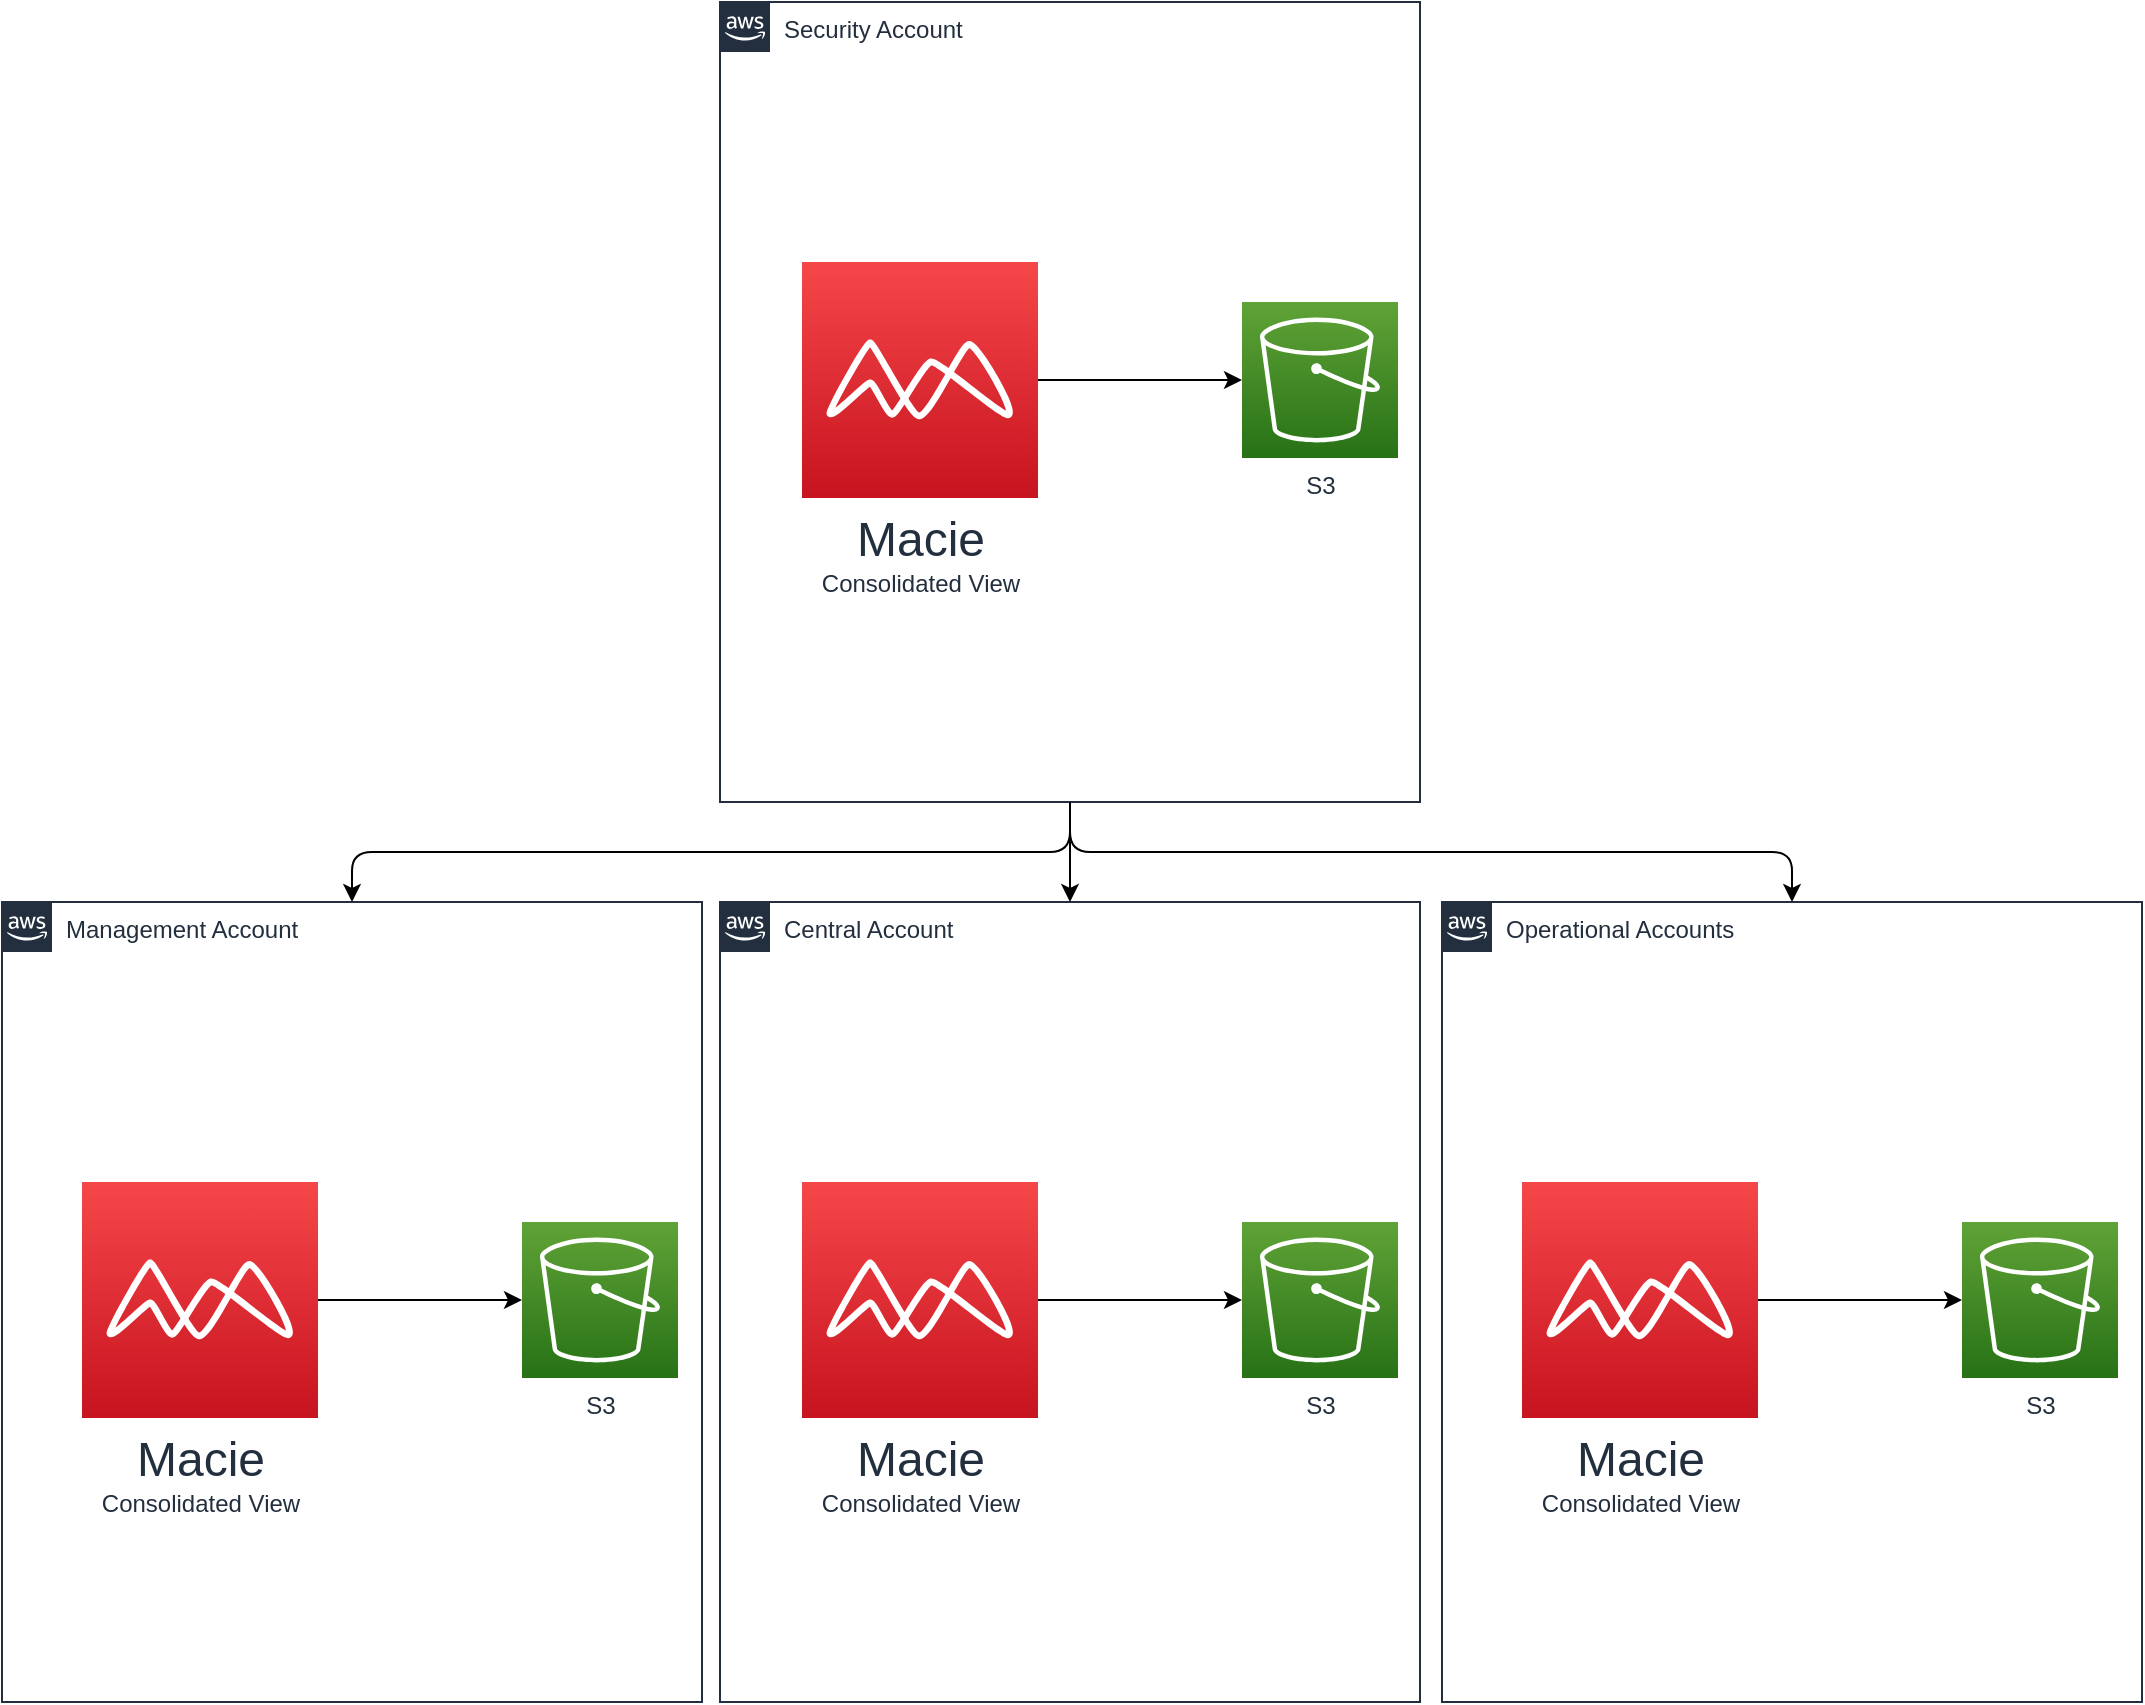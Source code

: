 <mxfile version="14.1.8" type="device"><diagram id="qfXY409_C20SVCnT7yXU" name="Page-1"><mxGraphModel dx="1734" dy="572" grid="1" gridSize="10" guides="1" tooltips="1" connect="1" arrows="1" fold="1" page="1" pageScale="1" pageWidth="827" pageHeight="1169" math="0" shadow="0"><root><mxCell id="0"/><mxCell id="1" parent="0"/><mxCell id="PoezTgJ_oLQGZbJIxzCg-2" value="Security Account" style="points=[[0,0],[0.25,0],[0.5,0],[0.75,0],[1,0],[1,0.25],[1,0.5],[1,0.75],[1,1],[0.75,1],[0.5,1],[0.25,1],[0,1],[0,0.75],[0,0.5],[0,0.25]];outlineConnect=0;gradientColor=none;html=1;whiteSpace=wrap;fontSize=12;fontStyle=0;shape=mxgraph.aws4.group;grIcon=mxgraph.aws4.group_aws_cloud_alt;strokeColor=#232F3E;fillColor=none;verticalAlign=top;align=left;spacingLeft=30;fontColor=#232F3E;dashed=0;" parent="1" vertex="1"><mxGeometry x="239" y="30" width="350" height="400" as="geometry"/></mxCell><mxCell id="PoezTgJ_oLQGZbJIxzCg-10" value="Management Account" style="points=[[0,0],[0.25,0],[0.5,0],[0.75,0],[1,0],[1,0.25],[1,0.5],[1,0.75],[1,1],[0.75,1],[0.5,1],[0.25,1],[0,1],[0,0.75],[0,0.5],[0,0.25]];outlineConnect=0;gradientColor=none;html=1;whiteSpace=wrap;fontSize=12;fontStyle=0;shape=mxgraph.aws4.group;grIcon=mxgraph.aws4.group_aws_cloud_alt;strokeColor=#232F3E;fillColor=none;verticalAlign=top;align=left;spacingLeft=30;fontColor=#232F3E;dashed=0;" parent="1" vertex="1"><mxGeometry x="-120" y="480" width="350" height="400" as="geometry"/></mxCell><mxCell id="PoezTgJ_oLQGZbJIxzCg-18" value="Central Account" style="points=[[0,0],[0.25,0],[0.5,0],[0.75,0],[1,0],[1,0.25],[1,0.5],[1,0.75],[1,1],[0.75,1],[0.5,1],[0.25,1],[0,1],[0,0.75],[0,0.5],[0,0.25]];outlineConnect=0;gradientColor=none;html=1;whiteSpace=wrap;fontSize=12;fontStyle=0;shape=mxgraph.aws4.group;grIcon=mxgraph.aws4.group_aws_cloud_alt;strokeColor=#232F3E;fillColor=none;verticalAlign=top;align=left;spacingLeft=30;fontColor=#232F3E;dashed=0;" parent="1" vertex="1"><mxGeometry x="239" y="480" width="350" height="400" as="geometry"/></mxCell><mxCell id="PoezTgJ_oLQGZbJIxzCg-26" value="Operational Accounts" style="points=[[0,0],[0.25,0],[0.5,0],[0.75,0],[1,0],[1,0.25],[1,0.5],[1,0.75],[1,1],[0.75,1],[0.5,1],[0.25,1],[0,1],[0,0.75],[0,0.5],[0,0.25]];outlineConnect=0;gradientColor=none;html=1;whiteSpace=wrap;fontSize=12;fontStyle=0;shape=mxgraph.aws4.group;grIcon=mxgraph.aws4.group_aws_cloud_alt;strokeColor=#232F3E;fillColor=none;verticalAlign=top;align=left;spacingLeft=30;fontColor=#232F3E;dashed=0;" parent="1" vertex="1"><mxGeometry x="600" y="480" width="350" height="400" as="geometry"/></mxCell><mxCell id="PoezTgJ_oLQGZbJIxzCg-36" style="edgeStyle=orthogonalEdgeStyle;rounded=1;orthogonalLoop=1;jettySize=auto;html=1;exitX=0.5;exitY=1;exitDx=0;exitDy=0;" parent="1" source="PoezTgJ_oLQGZbJIxzCg-2" target="PoezTgJ_oLQGZbJIxzCg-26" edge="1"><mxGeometry relative="1" as="geometry"/></mxCell><mxCell id="PoezTgJ_oLQGZbJIxzCg-35" style="edgeStyle=orthogonalEdgeStyle;rounded=1;orthogonalLoop=1;jettySize=auto;html=1;exitX=0.5;exitY=1;exitDx=0;exitDy=0;entryX=0.5;entryY=0;entryDx=0;entryDy=0;" parent="1" source="PoezTgJ_oLQGZbJIxzCg-2" target="PoezTgJ_oLQGZbJIxzCg-10" edge="1"><mxGeometry relative="1" as="geometry"/></mxCell><mxCell id="PoezTgJ_oLQGZbJIxzCg-34" style="edgeStyle=orthogonalEdgeStyle;rounded=1;orthogonalLoop=1;jettySize=auto;html=1;entryX=0.5;entryY=0;entryDx=0;entryDy=0;" parent="1" source="PoezTgJ_oLQGZbJIxzCg-2" target="PoezTgJ_oLQGZbJIxzCg-18" edge="1"><mxGeometry relative="1" as="geometry"/></mxCell><mxCell id="PoezTgJ_oLQGZbJIxzCg-37" value="SecurityHub" style="" parent="0" visible="0"/><mxCell id="PoezTgJ_oLQGZbJIxzCg-8" style="edgeStyle=orthogonalEdgeStyle;rounded=0;orthogonalLoop=1;jettySize=auto;html=1;" parent="PoezTgJ_oLQGZbJIxzCg-37" source="PoezTgJ_oLQGZbJIxzCg-39" target="PoezTgJ_oLQGZbJIxzCg-5" edge="1"><mxGeometry relative="1" as="geometry"/></mxCell><mxCell id="PoezTgJ_oLQGZbJIxzCg-45" style="edgeStyle=orthogonalEdgeStyle;rounded=1;orthogonalLoop=1;jettySize=auto;html=1;" parent="PoezTgJ_oLQGZbJIxzCg-37" source="PoezTgJ_oLQGZbJIxzCg-3" target="PoezTgJ_oLQGZbJIxzCg-5" edge="1"><mxGeometry relative="1" as="geometry"/></mxCell><mxCell id="PoezTgJ_oLQGZbJIxzCg-46" style="edgeStyle=orthogonalEdgeStyle;rounded=1;orthogonalLoop=1;jettySize=auto;html=1;" parent="PoezTgJ_oLQGZbJIxzCg-37" source="PoezTgJ_oLQGZbJIxzCg-3" target="PoezTgJ_oLQGZbJIxzCg-4" edge="1"><mxGeometry relative="1" as="geometry"><Array as="points"><mxPoint x="450" y="220"/><mxPoint x="450" y="99"/></Array></mxGeometry></mxCell><mxCell id="PoezTgJ_oLQGZbJIxzCg-47" style="edgeStyle=orthogonalEdgeStyle;rounded=1;orthogonalLoop=1;jettySize=auto;html=1;" parent="PoezTgJ_oLQGZbJIxzCg-37" source="PoezTgJ_oLQGZbJIxzCg-3" target="PoezTgJ_oLQGZbJIxzCg-6" edge="1"><mxGeometry relative="1" as="geometry"><Array as="points"><mxPoint x="450" y="220"/><mxPoint x="450" y="339"/></Array></mxGeometry></mxCell><mxCell id="PoezTgJ_oLQGZbJIxzCg-3" value="AWS Security Hub&lt;br&gt;Consolidated View" style="outlineConnect=0;fontColor=#232F3E;gradientColor=#F54749;gradientDirection=north;fillColor=#C7131F;strokeColor=#ffffff;dashed=0;verticalLabelPosition=bottom;verticalAlign=top;align=center;html=1;fontSize=12;fontStyle=0;aspect=fixed;shape=mxgraph.aws4.resourceIcon;resIcon=mxgraph.aws4.security_hub;snapToPoint=1;" parent="PoezTgJ_oLQGZbJIxzCg-37" vertex="1"><mxGeometry x="280" y="160" width="120" height="120" as="geometry"/></mxCell><mxCell id="PoezTgJ_oLQGZbJIxzCg-4" value="AWS Config" style="outlineConnect=0;fontColor=#232F3E;gradientColor=#F34482;gradientDirection=north;fillColor=#BC1356;strokeColor=#ffffff;dashed=0;verticalLabelPosition=bottom;verticalAlign=top;align=center;html=1;fontSize=12;fontStyle=0;aspect=fixed;shape=mxgraph.aws4.resourceIcon;resIcon=mxgraph.aws4.config;" parent="PoezTgJ_oLQGZbJIxzCg-37" vertex="1"><mxGeometry x="499" y="60" width="78" height="78" as="geometry"/></mxCell><mxCell id="PoezTgJ_oLQGZbJIxzCg-5" value="Amazon&lt;br&gt;GuardDuty" style="outlineConnect=0;fontColor=#232F3E;gradientColor=#F54749;gradientDirection=north;fillColor=#C7131F;strokeColor=#ffffff;dashed=0;verticalLabelPosition=bottom;verticalAlign=top;align=center;html=1;fontSize=12;fontStyle=0;aspect=fixed;shape=mxgraph.aws4.resourceIcon;resIcon=mxgraph.aws4.guardduty;" parent="PoezTgJ_oLQGZbJIxzCg-37" vertex="1"><mxGeometry x="499" y="181" width="78" height="78" as="geometry"/></mxCell><mxCell id="PoezTgJ_oLQGZbJIxzCg-6" value="Amazon&lt;br&gt;Inspector" style="outlineConnect=0;fontColor=#232F3E;gradientColor=#F54749;gradientDirection=north;fillColor=#C7131F;strokeColor=#ffffff;dashed=0;verticalLabelPosition=bottom;verticalAlign=top;align=center;html=1;fontSize=12;fontStyle=0;aspect=fixed;shape=mxgraph.aws4.resourceIcon;resIcon=mxgraph.aws4.inspector;" parent="PoezTgJ_oLQGZbJIxzCg-37" vertex="1"><mxGeometry x="499" y="300" width="78" height="78" as="geometry"/></mxCell><mxCell id="PoezTgJ_oLQGZbJIxzCg-11" style="edgeStyle=orthogonalEdgeStyle;rounded=1;orthogonalLoop=1;jettySize=auto;html=1;" parent="PoezTgJ_oLQGZbJIxzCg-37" source="PoezTgJ_oLQGZbJIxzCg-14" target="PoezTgJ_oLQGZbJIxzCg-15" edge="1"><mxGeometry relative="1" as="geometry"><Array as="points"><mxPoint x="100" y="669"/><mxPoint x="100" y="549"/></Array></mxGeometry></mxCell><mxCell id="PoezTgJ_oLQGZbJIxzCg-12" style="edgeStyle=orthogonalEdgeStyle;rounded=0;orthogonalLoop=1;jettySize=auto;html=1;" parent="PoezTgJ_oLQGZbJIxzCg-37" source="PoezTgJ_oLQGZbJIxzCg-14" target="PoezTgJ_oLQGZbJIxzCg-16" edge="1"><mxGeometry relative="1" as="geometry"/></mxCell><mxCell id="PoezTgJ_oLQGZbJIxzCg-13" style="edgeStyle=orthogonalEdgeStyle;rounded=1;orthogonalLoop=1;jettySize=auto;html=1;" parent="PoezTgJ_oLQGZbJIxzCg-37" source="PoezTgJ_oLQGZbJIxzCg-14" target="PoezTgJ_oLQGZbJIxzCg-17" edge="1"><mxGeometry relative="1" as="geometry"><Array as="points"><mxPoint x="100" y="669"/><mxPoint x="100" y="789"/></Array></mxGeometry></mxCell><mxCell id="PoezTgJ_oLQGZbJIxzCg-14" value="AWS Security Hub" style="outlineConnect=0;fontColor=#232F3E;gradientColor=#F54749;gradientDirection=north;fillColor=#C7131F;strokeColor=#ffffff;dashed=0;verticalLabelPosition=bottom;verticalAlign=top;align=center;html=1;fontSize=12;fontStyle=0;aspect=fixed;shape=mxgraph.aws4.resourceIcon;resIcon=mxgraph.aws4.security_hub;" parent="PoezTgJ_oLQGZbJIxzCg-37" vertex="1"><mxGeometry x="-100" y="595" width="148" height="148" as="geometry"/></mxCell><mxCell id="PoezTgJ_oLQGZbJIxzCg-15" value="AWS Config" style="outlineConnect=0;fontColor=#232F3E;gradientColor=#F34482;gradientDirection=north;fillColor=#BC1356;strokeColor=#ffffff;dashed=0;verticalLabelPosition=bottom;verticalAlign=top;align=center;html=1;fontSize=12;fontStyle=0;aspect=fixed;shape=mxgraph.aws4.resourceIcon;resIcon=mxgraph.aws4.config;" parent="PoezTgJ_oLQGZbJIxzCg-37" vertex="1"><mxGeometry x="140" y="510" width="78" height="78" as="geometry"/></mxCell><mxCell id="PoezTgJ_oLQGZbJIxzCg-16" value="Amazon&lt;br&gt;GuardDuty" style="outlineConnect=0;fontColor=#232F3E;gradientColor=#F54749;gradientDirection=north;fillColor=#C7131F;strokeColor=#ffffff;dashed=0;verticalLabelPosition=bottom;verticalAlign=top;align=center;html=1;fontSize=12;fontStyle=0;aspect=fixed;shape=mxgraph.aws4.resourceIcon;resIcon=mxgraph.aws4.guardduty;" parent="PoezTgJ_oLQGZbJIxzCg-37" vertex="1"><mxGeometry x="140" y="630" width="78" height="78" as="geometry"/></mxCell><mxCell id="PoezTgJ_oLQGZbJIxzCg-17" value="Amazon&lt;br&gt;Inspector" style="outlineConnect=0;fontColor=#232F3E;gradientColor=#F54749;gradientDirection=north;fillColor=#C7131F;strokeColor=#ffffff;dashed=0;verticalLabelPosition=bottom;verticalAlign=top;align=center;html=1;fontSize=12;fontStyle=0;aspect=fixed;shape=mxgraph.aws4.resourceIcon;resIcon=mxgraph.aws4.inspector;" parent="PoezTgJ_oLQGZbJIxzCg-37" vertex="1"><mxGeometry x="140" y="750" width="78" height="78" as="geometry"/></mxCell><mxCell id="PoezTgJ_oLQGZbJIxzCg-19" style="edgeStyle=orthogonalEdgeStyle;rounded=1;orthogonalLoop=1;jettySize=auto;html=1;" parent="PoezTgJ_oLQGZbJIxzCg-37" source="PoezTgJ_oLQGZbJIxzCg-22" target="PoezTgJ_oLQGZbJIxzCg-23" edge="1"><mxGeometry relative="1" as="geometry"><Array as="points"><mxPoint x="459" y="669"/><mxPoint x="459" y="549"/></Array></mxGeometry></mxCell><mxCell id="PoezTgJ_oLQGZbJIxzCg-20" style="edgeStyle=orthogonalEdgeStyle;rounded=0;orthogonalLoop=1;jettySize=auto;html=1;" parent="PoezTgJ_oLQGZbJIxzCg-37" source="PoezTgJ_oLQGZbJIxzCg-22" target="PoezTgJ_oLQGZbJIxzCg-24" edge="1"><mxGeometry relative="1" as="geometry"/></mxCell><mxCell id="PoezTgJ_oLQGZbJIxzCg-21" style="edgeStyle=orthogonalEdgeStyle;rounded=1;orthogonalLoop=1;jettySize=auto;html=1;" parent="PoezTgJ_oLQGZbJIxzCg-37" source="PoezTgJ_oLQGZbJIxzCg-22" target="PoezTgJ_oLQGZbJIxzCg-25" edge="1"><mxGeometry relative="1" as="geometry"><Array as="points"><mxPoint x="459" y="669"/><mxPoint x="459" y="789"/></Array></mxGeometry></mxCell><mxCell id="PoezTgJ_oLQGZbJIxzCg-22" value="AWS Security Hub" style="outlineConnect=0;fontColor=#232F3E;gradientColor=#F54749;gradientDirection=north;fillColor=#C7131F;strokeColor=#ffffff;dashed=0;verticalLabelPosition=bottom;verticalAlign=top;align=center;html=1;fontSize=12;fontStyle=0;aspect=fixed;shape=mxgraph.aws4.resourceIcon;resIcon=mxgraph.aws4.security_hub;" parent="PoezTgJ_oLQGZbJIxzCg-37" vertex="1"><mxGeometry x="259" y="595" width="148" height="148" as="geometry"/></mxCell><mxCell id="PoezTgJ_oLQGZbJIxzCg-23" value="AWS Config" style="outlineConnect=0;fontColor=#232F3E;gradientColor=#F34482;gradientDirection=north;fillColor=#BC1356;strokeColor=#ffffff;dashed=0;verticalLabelPosition=bottom;verticalAlign=top;align=center;html=1;fontSize=12;fontStyle=0;aspect=fixed;shape=mxgraph.aws4.resourceIcon;resIcon=mxgraph.aws4.config;" parent="PoezTgJ_oLQGZbJIxzCg-37" vertex="1"><mxGeometry x="499" y="510" width="78" height="78" as="geometry"/></mxCell><mxCell id="PoezTgJ_oLQGZbJIxzCg-24" value="Amazon&lt;br&gt;GuardDuty" style="outlineConnect=0;fontColor=#232F3E;gradientColor=#F54749;gradientDirection=north;fillColor=#C7131F;strokeColor=#ffffff;dashed=0;verticalLabelPosition=bottom;verticalAlign=top;align=center;html=1;fontSize=12;fontStyle=0;aspect=fixed;shape=mxgraph.aws4.resourceIcon;resIcon=mxgraph.aws4.guardduty;" parent="PoezTgJ_oLQGZbJIxzCg-37" vertex="1"><mxGeometry x="499" y="630" width="78" height="78" as="geometry"/></mxCell><mxCell id="PoezTgJ_oLQGZbJIxzCg-25" value="Amazon&lt;br&gt;Inspector" style="outlineConnect=0;fontColor=#232F3E;gradientColor=#F54749;gradientDirection=north;fillColor=#C7131F;strokeColor=#ffffff;dashed=0;verticalLabelPosition=bottom;verticalAlign=top;align=center;html=1;fontSize=12;fontStyle=0;aspect=fixed;shape=mxgraph.aws4.resourceIcon;resIcon=mxgraph.aws4.inspector;" parent="PoezTgJ_oLQGZbJIxzCg-37" vertex="1"><mxGeometry x="499" y="750" width="78" height="78" as="geometry"/></mxCell><mxCell id="PoezTgJ_oLQGZbJIxzCg-27" style="edgeStyle=orthogonalEdgeStyle;rounded=1;orthogonalLoop=1;jettySize=auto;html=1;" parent="PoezTgJ_oLQGZbJIxzCg-37" source="PoezTgJ_oLQGZbJIxzCg-30" target="PoezTgJ_oLQGZbJIxzCg-31" edge="1"><mxGeometry relative="1" as="geometry"><Array as="points"><mxPoint x="820" y="669"/><mxPoint x="820" y="549"/></Array></mxGeometry></mxCell><mxCell id="PoezTgJ_oLQGZbJIxzCg-28" style="edgeStyle=orthogonalEdgeStyle;rounded=0;orthogonalLoop=1;jettySize=auto;html=1;" parent="PoezTgJ_oLQGZbJIxzCg-37" source="PoezTgJ_oLQGZbJIxzCg-30" target="PoezTgJ_oLQGZbJIxzCg-32" edge="1"><mxGeometry relative="1" as="geometry"/></mxCell><mxCell id="PoezTgJ_oLQGZbJIxzCg-29" style="edgeStyle=orthogonalEdgeStyle;rounded=1;orthogonalLoop=1;jettySize=auto;html=1;" parent="PoezTgJ_oLQGZbJIxzCg-37" source="PoezTgJ_oLQGZbJIxzCg-30" target="PoezTgJ_oLQGZbJIxzCg-33" edge="1"><mxGeometry relative="1" as="geometry"><Array as="points"><mxPoint x="820" y="669"/><mxPoint x="820" y="789"/></Array></mxGeometry></mxCell><mxCell id="PoezTgJ_oLQGZbJIxzCg-30" value="AWS Security Hub" style="outlineConnect=0;fontColor=#232F3E;gradientColor=#F54749;gradientDirection=north;fillColor=#C7131F;strokeColor=#ffffff;dashed=0;verticalLabelPosition=bottom;verticalAlign=top;align=center;html=1;fontSize=12;fontStyle=0;aspect=fixed;shape=mxgraph.aws4.resourceIcon;resIcon=mxgraph.aws4.security_hub;" parent="PoezTgJ_oLQGZbJIxzCg-37" vertex="1"><mxGeometry x="620" y="595" width="148" height="148" as="geometry"/></mxCell><mxCell id="PoezTgJ_oLQGZbJIxzCg-31" value="AWS Config" style="outlineConnect=0;fontColor=#232F3E;gradientColor=#F34482;gradientDirection=north;fillColor=#BC1356;strokeColor=#ffffff;dashed=0;verticalLabelPosition=bottom;verticalAlign=top;align=center;html=1;fontSize=12;fontStyle=0;aspect=fixed;shape=mxgraph.aws4.resourceIcon;resIcon=mxgraph.aws4.config;" parent="PoezTgJ_oLQGZbJIxzCg-37" vertex="1"><mxGeometry x="860" y="510" width="78" height="78" as="geometry"/></mxCell><mxCell id="PoezTgJ_oLQGZbJIxzCg-32" value="Amazon&lt;br&gt;GuardDuty" style="outlineConnect=0;fontColor=#232F3E;gradientColor=#F54749;gradientDirection=north;fillColor=#C7131F;strokeColor=#ffffff;dashed=0;verticalLabelPosition=bottom;verticalAlign=top;align=center;html=1;fontSize=12;fontStyle=0;aspect=fixed;shape=mxgraph.aws4.resourceIcon;resIcon=mxgraph.aws4.guardduty;" parent="PoezTgJ_oLQGZbJIxzCg-37" vertex="1"><mxGeometry x="860" y="630" width="78" height="78" as="geometry"/></mxCell><mxCell id="PoezTgJ_oLQGZbJIxzCg-33" value="Amazon&lt;br&gt;Inspector" style="outlineConnect=0;fontColor=#232F3E;gradientColor=#F54749;gradientDirection=north;fillColor=#C7131F;strokeColor=#ffffff;dashed=0;verticalLabelPosition=bottom;verticalAlign=top;align=center;html=1;fontSize=12;fontStyle=0;aspect=fixed;shape=mxgraph.aws4.resourceIcon;resIcon=mxgraph.aws4.inspector;" parent="PoezTgJ_oLQGZbJIxzCg-37" vertex="1"><mxGeometry x="860" y="750" width="78" height="78" as="geometry"/></mxCell><object label="GuardDuty" id="PoezTgJ_oLQGZbJIxzCg-38"><mxCell parent="0" visible="0"/></object><mxCell id="PoezTgJ_oLQGZbJIxzCg-51" style="edgeStyle=orthogonalEdgeStyle;rounded=1;orthogonalLoop=1;jettySize=auto;html=1;" parent="PoezTgJ_oLQGZbJIxzCg-38" source="PoezTgJ_oLQGZbJIxzCg-39" target="PoezTgJ_oLQGZbJIxzCg-49" edge="1"><mxGeometry relative="1" as="geometry"/></mxCell><mxCell id="PoezTgJ_oLQGZbJIxzCg-52" style="edgeStyle=orthogonalEdgeStyle;rounded=1;orthogonalLoop=1;jettySize=auto;html=1;" parent="PoezTgJ_oLQGZbJIxzCg-38" source="PoezTgJ_oLQGZbJIxzCg-39" target="PoezTgJ_oLQGZbJIxzCg-48" edge="1"><mxGeometry relative="1" as="geometry"><Array as="points"><mxPoint x="450" y="220"/><mxPoint x="450" y="99"/></Array></mxGeometry></mxCell><mxCell id="PoezTgJ_oLQGZbJIxzCg-53" style="edgeStyle=orthogonalEdgeStyle;rounded=1;orthogonalLoop=1;jettySize=auto;html=1;" parent="PoezTgJ_oLQGZbJIxzCg-38" source="PoezTgJ_oLQGZbJIxzCg-39" target="PoezTgJ_oLQGZbJIxzCg-50" edge="1"><mxGeometry relative="1" as="geometry"><Array as="points"><mxPoint x="450" y="220"/><mxPoint x="450" y="340"/></Array></mxGeometry></mxCell><mxCell id="PoezTgJ_oLQGZbJIxzCg-39" value="&lt;font style=&quot;font-size: 24px&quot;&gt;GuardDuty&lt;/font&gt;&lt;br&gt;Consolidated View" style="outlineConnect=0;fontColor=#232F3E;gradientColor=#F54749;gradientDirection=north;fillColor=#C7131F;strokeColor=#ffffff;dashed=0;verticalLabelPosition=bottom;verticalAlign=top;align=center;html=1;fontSize=12;fontStyle=0;aspect=fixed;shape=mxgraph.aws4.resourceIcon;resIcon=mxgraph.aws4.guardduty;" parent="PoezTgJ_oLQGZbJIxzCg-38" vertex="1"><mxGeometry x="280" y="160" width="120" height="120" as="geometry"/></mxCell><mxCell id="PoezTgJ_oLQGZbJIxzCg-48" value="VPC Flow Logs" style="outlineConnect=0;fontColor=#232F3E;gradientColor=none;fillColor=#5A30B5;strokeColor=none;dashed=0;verticalLabelPosition=bottom;verticalAlign=top;align=center;html=1;fontSize=12;fontStyle=0;aspect=fixed;pointerEvents=1;shape=mxgraph.aws4.flow_logs;" parent="PoezTgJ_oLQGZbJIxzCg-38" vertex="1"><mxGeometry x="500" y="60" width="78" height="78" as="geometry"/></mxCell><mxCell id="PoezTgJ_oLQGZbJIxzCg-49" value="CloudTrail" style="outlineConnect=0;fontColor=#232F3E;gradientColor=#F34482;gradientDirection=north;fillColor=#BC1356;strokeColor=#ffffff;dashed=0;verticalLabelPosition=bottom;verticalAlign=top;align=center;html=1;fontSize=12;fontStyle=0;aspect=fixed;shape=mxgraph.aws4.resourceIcon;resIcon=mxgraph.aws4.cloudtrail;" parent="PoezTgJ_oLQGZbJIxzCg-38" vertex="1"><mxGeometry x="500" y="181" width="78" height="78" as="geometry"/></mxCell><mxCell id="PoezTgJ_oLQGZbJIxzCg-50" value="DNS Logs" style="outlineConnect=0;fontColor=#232F3E;gradientColor=#945DF2;gradientDirection=north;fillColor=#5A30B5;strokeColor=#ffffff;dashed=0;verticalLabelPosition=bottom;verticalAlign=top;align=center;html=1;fontSize=12;fontStyle=0;aspect=fixed;shape=mxgraph.aws4.resourceIcon;resIcon=mxgraph.aws4.route_53;" parent="PoezTgJ_oLQGZbJIxzCg-38" vertex="1"><mxGeometry x="500" y="300" width="78" height="78" as="geometry"/></mxCell><mxCell id="PoezTgJ_oLQGZbJIxzCg-54" style="edgeStyle=orthogonalEdgeStyle;rounded=1;orthogonalLoop=1;jettySize=auto;html=1;" parent="PoezTgJ_oLQGZbJIxzCg-38" source="PoezTgJ_oLQGZbJIxzCg-57" target="PoezTgJ_oLQGZbJIxzCg-59" edge="1"><mxGeometry relative="1" as="geometry"/></mxCell><mxCell id="PoezTgJ_oLQGZbJIxzCg-55" style="edgeStyle=orthogonalEdgeStyle;rounded=1;orthogonalLoop=1;jettySize=auto;html=1;" parent="PoezTgJ_oLQGZbJIxzCg-38" source="PoezTgJ_oLQGZbJIxzCg-57" target="PoezTgJ_oLQGZbJIxzCg-58" edge="1"><mxGeometry relative="1" as="geometry"><Array as="points"><mxPoint x="90" y="670"/><mxPoint x="90" y="549"/></Array></mxGeometry></mxCell><mxCell id="PoezTgJ_oLQGZbJIxzCg-56" style="edgeStyle=orthogonalEdgeStyle;rounded=1;orthogonalLoop=1;jettySize=auto;html=1;" parent="PoezTgJ_oLQGZbJIxzCg-38" source="PoezTgJ_oLQGZbJIxzCg-57" target="PoezTgJ_oLQGZbJIxzCg-60" edge="1"><mxGeometry relative="1" as="geometry"><Array as="points"><mxPoint x="90" y="670"/><mxPoint x="90" y="790"/></Array></mxGeometry></mxCell><mxCell id="PoezTgJ_oLQGZbJIxzCg-57" value="&lt;font style=&quot;font-size: 24px&quot;&gt;GuardDuty&lt;/font&gt;" style="outlineConnect=0;fontColor=#232F3E;gradientColor=#F54749;gradientDirection=north;fillColor=#C7131F;strokeColor=#ffffff;dashed=0;verticalLabelPosition=bottom;verticalAlign=top;align=center;html=1;fontSize=12;fontStyle=0;aspect=fixed;shape=mxgraph.aws4.resourceIcon;resIcon=mxgraph.aws4.guardduty;" parent="PoezTgJ_oLQGZbJIxzCg-38" vertex="1"><mxGeometry x="-80" y="610" width="120" height="120" as="geometry"/></mxCell><mxCell id="PoezTgJ_oLQGZbJIxzCg-58" value="VPC Flow Logs" style="outlineConnect=0;fontColor=#232F3E;gradientColor=none;fillColor=#5A30B5;strokeColor=none;dashed=0;verticalLabelPosition=bottom;verticalAlign=top;align=center;html=1;fontSize=12;fontStyle=0;aspect=fixed;pointerEvents=1;shape=mxgraph.aws4.flow_logs;" parent="PoezTgJ_oLQGZbJIxzCg-38" vertex="1"><mxGeometry x="140" y="510" width="78" height="78" as="geometry"/></mxCell><mxCell id="PoezTgJ_oLQGZbJIxzCg-59" value="CloudTrail" style="outlineConnect=0;fontColor=#232F3E;gradientColor=#F34482;gradientDirection=north;fillColor=#BC1356;strokeColor=#ffffff;dashed=0;verticalLabelPosition=bottom;verticalAlign=top;align=center;html=1;fontSize=12;fontStyle=0;aspect=fixed;shape=mxgraph.aws4.resourceIcon;resIcon=mxgraph.aws4.cloudtrail;" parent="PoezTgJ_oLQGZbJIxzCg-38" vertex="1"><mxGeometry x="140" y="631" width="78" height="78" as="geometry"/></mxCell><mxCell id="PoezTgJ_oLQGZbJIxzCg-60" value="DNS Logs" style="outlineConnect=0;fontColor=#232F3E;gradientColor=#945DF2;gradientDirection=north;fillColor=#5A30B5;strokeColor=#ffffff;dashed=0;verticalLabelPosition=bottom;verticalAlign=top;align=center;html=1;fontSize=12;fontStyle=0;aspect=fixed;shape=mxgraph.aws4.resourceIcon;resIcon=mxgraph.aws4.route_53;" parent="PoezTgJ_oLQGZbJIxzCg-38" vertex="1"><mxGeometry x="140" y="750" width="78" height="78" as="geometry"/></mxCell><mxCell id="PoezTgJ_oLQGZbJIxzCg-61" style="edgeStyle=orthogonalEdgeStyle;rounded=1;orthogonalLoop=1;jettySize=auto;html=1;" parent="PoezTgJ_oLQGZbJIxzCg-38" source="PoezTgJ_oLQGZbJIxzCg-64" target="PoezTgJ_oLQGZbJIxzCg-66" edge="1"><mxGeometry relative="1" as="geometry"/></mxCell><mxCell id="PoezTgJ_oLQGZbJIxzCg-62" style="edgeStyle=orthogonalEdgeStyle;rounded=1;orthogonalLoop=1;jettySize=auto;html=1;" parent="PoezTgJ_oLQGZbJIxzCg-38" source="PoezTgJ_oLQGZbJIxzCg-64" target="PoezTgJ_oLQGZbJIxzCg-65" edge="1"><mxGeometry relative="1" as="geometry"><Array as="points"><mxPoint x="450" y="670"/><mxPoint x="450" y="549"/></Array></mxGeometry></mxCell><mxCell id="PoezTgJ_oLQGZbJIxzCg-63" style="edgeStyle=orthogonalEdgeStyle;rounded=1;orthogonalLoop=1;jettySize=auto;html=1;" parent="PoezTgJ_oLQGZbJIxzCg-38" source="PoezTgJ_oLQGZbJIxzCg-64" target="PoezTgJ_oLQGZbJIxzCg-67" edge="1"><mxGeometry relative="1" as="geometry"><Array as="points"><mxPoint x="450" y="670"/><mxPoint x="450" y="790"/></Array></mxGeometry></mxCell><mxCell id="PoezTgJ_oLQGZbJIxzCg-64" value="&lt;font style=&quot;font-size: 24px&quot;&gt;GuardDuty&lt;/font&gt;" style="outlineConnect=0;fontColor=#232F3E;gradientColor=#F54749;gradientDirection=north;fillColor=#C7131F;strokeColor=#ffffff;dashed=0;verticalLabelPosition=bottom;verticalAlign=top;align=center;html=1;fontSize=12;fontStyle=0;aspect=fixed;shape=mxgraph.aws4.resourceIcon;resIcon=mxgraph.aws4.guardduty;" parent="PoezTgJ_oLQGZbJIxzCg-38" vertex="1"><mxGeometry x="280" y="610" width="120" height="120" as="geometry"/></mxCell><mxCell id="PoezTgJ_oLQGZbJIxzCg-65" value="VPC Flow Logs" style="outlineConnect=0;fontColor=#232F3E;gradientColor=none;fillColor=#5A30B5;strokeColor=none;dashed=0;verticalLabelPosition=bottom;verticalAlign=top;align=center;html=1;fontSize=12;fontStyle=0;aspect=fixed;pointerEvents=1;shape=mxgraph.aws4.flow_logs;" parent="PoezTgJ_oLQGZbJIxzCg-38" vertex="1"><mxGeometry x="500" y="510" width="78" height="78" as="geometry"/></mxCell><mxCell id="PoezTgJ_oLQGZbJIxzCg-66" value="CloudTrail" style="outlineConnect=0;fontColor=#232F3E;gradientColor=#F34482;gradientDirection=north;fillColor=#BC1356;strokeColor=#ffffff;dashed=0;verticalLabelPosition=bottom;verticalAlign=top;align=center;html=1;fontSize=12;fontStyle=0;aspect=fixed;shape=mxgraph.aws4.resourceIcon;resIcon=mxgraph.aws4.cloudtrail;" parent="PoezTgJ_oLQGZbJIxzCg-38" vertex="1"><mxGeometry x="500" y="631" width="78" height="78" as="geometry"/></mxCell><mxCell id="PoezTgJ_oLQGZbJIxzCg-67" value="DNS Logs" style="outlineConnect=0;fontColor=#232F3E;gradientColor=#945DF2;gradientDirection=north;fillColor=#5A30B5;strokeColor=#ffffff;dashed=0;verticalLabelPosition=bottom;verticalAlign=top;align=center;html=1;fontSize=12;fontStyle=0;aspect=fixed;shape=mxgraph.aws4.resourceIcon;resIcon=mxgraph.aws4.route_53;" parent="PoezTgJ_oLQGZbJIxzCg-38" vertex="1"><mxGeometry x="500" y="750" width="78" height="78" as="geometry"/></mxCell><mxCell id="PoezTgJ_oLQGZbJIxzCg-68" style="edgeStyle=orthogonalEdgeStyle;rounded=1;orthogonalLoop=1;jettySize=auto;html=1;" parent="PoezTgJ_oLQGZbJIxzCg-38" source="PoezTgJ_oLQGZbJIxzCg-71" target="PoezTgJ_oLQGZbJIxzCg-73" edge="1"><mxGeometry relative="1" as="geometry"/></mxCell><mxCell id="PoezTgJ_oLQGZbJIxzCg-69" style="edgeStyle=orthogonalEdgeStyle;rounded=1;orthogonalLoop=1;jettySize=auto;html=1;" parent="PoezTgJ_oLQGZbJIxzCg-38" source="PoezTgJ_oLQGZbJIxzCg-71" target="PoezTgJ_oLQGZbJIxzCg-72" edge="1"><mxGeometry relative="1" as="geometry"><Array as="points"><mxPoint x="810" y="670"/><mxPoint x="810" y="549"/></Array></mxGeometry></mxCell><mxCell id="PoezTgJ_oLQGZbJIxzCg-70" style="edgeStyle=orthogonalEdgeStyle;rounded=1;orthogonalLoop=1;jettySize=auto;html=1;" parent="PoezTgJ_oLQGZbJIxzCg-38" source="PoezTgJ_oLQGZbJIxzCg-71" target="PoezTgJ_oLQGZbJIxzCg-74" edge="1"><mxGeometry relative="1" as="geometry"><Array as="points"><mxPoint x="810" y="670"/><mxPoint x="810" y="790"/></Array></mxGeometry></mxCell><mxCell id="PoezTgJ_oLQGZbJIxzCg-71" value="&lt;font style=&quot;font-size: 24px&quot;&gt;GuardDuty&lt;/font&gt;" style="outlineConnect=0;fontColor=#232F3E;gradientColor=#F54749;gradientDirection=north;fillColor=#C7131F;strokeColor=#ffffff;dashed=0;verticalLabelPosition=bottom;verticalAlign=top;align=center;html=1;fontSize=12;fontStyle=0;aspect=fixed;shape=mxgraph.aws4.resourceIcon;resIcon=mxgraph.aws4.guardduty;" parent="PoezTgJ_oLQGZbJIxzCg-38" vertex="1"><mxGeometry x="640" y="610" width="120" height="120" as="geometry"/></mxCell><mxCell id="PoezTgJ_oLQGZbJIxzCg-72" value="VPC Flow Logs" style="outlineConnect=0;fontColor=#232F3E;gradientColor=none;fillColor=#5A30B5;strokeColor=none;dashed=0;verticalLabelPosition=bottom;verticalAlign=top;align=center;html=1;fontSize=12;fontStyle=0;aspect=fixed;pointerEvents=1;shape=mxgraph.aws4.flow_logs;" parent="PoezTgJ_oLQGZbJIxzCg-38" vertex="1"><mxGeometry x="860" y="510" width="78" height="78" as="geometry"/></mxCell><mxCell id="PoezTgJ_oLQGZbJIxzCg-73" value="CloudTrail" style="outlineConnect=0;fontColor=#232F3E;gradientColor=#F34482;gradientDirection=north;fillColor=#BC1356;strokeColor=#ffffff;dashed=0;verticalLabelPosition=bottom;verticalAlign=top;align=center;html=1;fontSize=12;fontStyle=0;aspect=fixed;shape=mxgraph.aws4.resourceIcon;resIcon=mxgraph.aws4.cloudtrail;" parent="PoezTgJ_oLQGZbJIxzCg-38" vertex="1"><mxGeometry x="860" y="631" width="78" height="78" as="geometry"/></mxCell><mxCell id="PoezTgJ_oLQGZbJIxzCg-74" value="DNS Logs" style="outlineConnect=0;fontColor=#232F3E;gradientColor=#945DF2;gradientDirection=north;fillColor=#5A30B5;strokeColor=#ffffff;dashed=0;verticalLabelPosition=bottom;verticalAlign=top;align=center;html=1;fontSize=12;fontStyle=0;aspect=fixed;shape=mxgraph.aws4.resourceIcon;resIcon=mxgraph.aws4.route_53;" parent="PoezTgJ_oLQGZbJIxzCg-38" vertex="1"><mxGeometry x="860" y="750" width="78" height="78" as="geometry"/></mxCell><object label="Macie" id="in5zM7Ww4VcDMBYl2xrH-1"><mxCell parent="0"/></object><mxCell id="in5zM7Ww4VcDMBYl2xrH-4" style="edgeStyle=orthogonalEdgeStyle;rounded=0;orthogonalLoop=1;jettySize=auto;html=1;" edge="1" parent="in5zM7Ww4VcDMBYl2xrH-1" source="in5zM7Ww4VcDMBYl2xrH-2" target="in5zM7Ww4VcDMBYl2xrH-3"><mxGeometry relative="1" as="geometry"/></mxCell><mxCell id="in5zM7Ww4VcDMBYl2xrH-2" value="&lt;font style=&quot;font-size: 24px&quot;&gt;Macie&lt;/font&gt;&lt;br&gt;Consolidated View" style="outlineConnect=0;fontColor=#232F3E;gradientColor=#F54749;gradientDirection=north;fillColor=#C7131F;strokeColor=#ffffff;dashed=0;verticalLabelPosition=bottom;verticalAlign=top;align=center;html=1;fontSize=12;fontStyle=0;aspect=fixed;shape=mxgraph.aws4.resourceIcon;resIcon=mxgraph.aws4.macie;" vertex="1" parent="in5zM7Ww4VcDMBYl2xrH-1"><mxGeometry x="280" y="160" width="118" height="118" as="geometry"/></mxCell><mxCell id="in5zM7Ww4VcDMBYl2xrH-3" value="S3" style="outlineConnect=0;fontColor=#232F3E;gradientColor=#60A337;gradientDirection=north;fillColor=#277116;strokeColor=#ffffff;dashed=0;verticalLabelPosition=bottom;verticalAlign=top;align=center;html=1;fontSize=12;fontStyle=0;aspect=fixed;shape=mxgraph.aws4.resourceIcon;resIcon=mxgraph.aws4.s3;" vertex="1" parent="in5zM7Ww4VcDMBYl2xrH-1"><mxGeometry x="500" y="180" width="78" height="78" as="geometry"/></mxCell><mxCell id="in5zM7Ww4VcDMBYl2xrH-5" style="edgeStyle=orthogonalEdgeStyle;rounded=0;orthogonalLoop=1;jettySize=auto;html=1;" edge="1" parent="in5zM7Ww4VcDMBYl2xrH-1" source="in5zM7Ww4VcDMBYl2xrH-6" target="in5zM7Ww4VcDMBYl2xrH-7"><mxGeometry relative="1" as="geometry"/></mxCell><mxCell id="in5zM7Ww4VcDMBYl2xrH-6" value="&lt;font style=&quot;font-size: 24px&quot;&gt;Macie&lt;/font&gt;&lt;br&gt;Consolidated View" style="outlineConnect=0;fontColor=#232F3E;gradientColor=#F54749;gradientDirection=north;fillColor=#C7131F;strokeColor=#ffffff;dashed=0;verticalLabelPosition=bottom;verticalAlign=top;align=center;html=1;fontSize=12;fontStyle=0;aspect=fixed;shape=mxgraph.aws4.resourceIcon;resIcon=mxgraph.aws4.macie;" vertex="1" parent="in5zM7Ww4VcDMBYl2xrH-1"><mxGeometry x="280" y="620" width="118" height="118" as="geometry"/></mxCell><mxCell id="in5zM7Ww4VcDMBYl2xrH-7" value="S3" style="outlineConnect=0;fontColor=#232F3E;gradientColor=#60A337;gradientDirection=north;fillColor=#277116;strokeColor=#ffffff;dashed=0;verticalLabelPosition=bottom;verticalAlign=top;align=center;html=1;fontSize=12;fontStyle=0;aspect=fixed;shape=mxgraph.aws4.resourceIcon;resIcon=mxgraph.aws4.s3;" vertex="1" parent="in5zM7Ww4VcDMBYl2xrH-1"><mxGeometry x="500" y="640" width="78" height="78" as="geometry"/></mxCell><mxCell id="in5zM7Ww4VcDMBYl2xrH-8" style="edgeStyle=orthogonalEdgeStyle;rounded=0;orthogonalLoop=1;jettySize=auto;html=1;" edge="1" parent="in5zM7Ww4VcDMBYl2xrH-1" source="in5zM7Ww4VcDMBYl2xrH-9" target="in5zM7Ww4VcDMBYl2xrH-10"><mxGeometry relative="1" as="geometry"/></mxCell><mxCell id="in5zM7Ww4VcDMBYl2xrH-9" value="&lt;font style=&quot;font-size: 24px&quot;&gt;Macie&lt;/font&gt;&lt;br&gt;Consolidated View" style="outlineConnect=0;fontColor=#232F3E;gradientColor=#F54749;gradientDirection=north;fillColor=#C7131F;strokeColor=#ffffff;dashed=0;verticalLabelPosition=bottom;verticalAlign=top;align=center;html=1;fontSize=12;fontStyle=0;aspect=fixed;shape=mxgraph.aws4.resourceIcon;resIcon=mxgraph.aws4.macie;" vertex="1" parent="in5zM7Ww4VcDMBYl2xrH-1"><mxGeometry x="-80" y="620" width="118" height="118" as="geometry"/></mxCell><mxCell id="in5zM7Ww4VcDMBYl2xrH-10" value="S3" style="outlineConnect=0;fontColor=#232F3E;gradientColor=#60A337;gradientDirection=north;fillColor=#277116;strokeColor=#ffffff;dashed=0;verticalLabelPosition=bottom;verticalAlign=top;align=center;html=1;fontSize=12;fontStyle=0;aspect=fixed;shape=mxgraph.aws4.resourceIcon;resIcon=mxgraph.aws4.s3;" vertex="1" parent="in5zM7Ww4VcDMBYl2xrH-1"><mxGeometry x="140" y="640" width="78" height="78" as="geometry"/></mxCell><mxCell id="in5zM7Ww4VcDMBYl2xrH-11" style="edgeStyle=orthogonalEdgeStyle;rounded=0;orthogonalLoop=1;jettySize=auto;html=1;" edge="1" parent="in5zM7Ww4VcDMBYl2xrH-1" source="in5zM7Ww4VcDMBYl2xrH-12" target="in5zM7Ww4VcDMBYl2xrH-13"><mxGeometry relative="1" as="geometry"/></mxCell><mxCell id="in5zM7Ww4VcDMBYl2xrH-12" value="&lt;font style=&quot;font-size: 24px&quot;&gt;Macie&lt;/font&gt;&lt;br&gt;Consolidated View" style="outlineConnect=0;fontColor=#232F3E;gradientColor=#F54749;gradientDirection=north;fillColor=#C7131F;strokeColor=#ffffff;dashed=0;verticalLabelPosition=bottom;verticalAlign=top;align=center;html=1;fontSize=12;fontStyle=0;aspect=fixed;shape=mxgraph.aws4.resourceIcon;resIcon=mxgraph.aws4.macie;" vertex="1" parent="in5zM7Ww4VcDMBYl2xrH-1"><mxGeometry x="640" y="620" width="118" height="118" as="geometry"/></mxCell><mxCell id="in5zM7Ww4VcDMBYl2xrH-13" value="S3" style="outlineConnect=0;fontColor=#232F3E;gradientColor=#60A337;gradientDirection=north;fillColor=#277116;strokeColor=#ffffff;dashed=0;verticalLabelPosition=bottom;verticalAlign=top;align=center;html=1;fontSize=12;fontStyle=0;aspect=fixed;shape=mxgraph.aws4.resourceIcon;resIcon=mxgraph.aws4.s3;" vertex="1" parent="in5zM7Ww4VcDMBYl2xrH-1"><mxGeometry x="860" y="640" width="78" height="78" as="geometry"/></mxCell></root></mxGraphModel></diagram></mxfile>